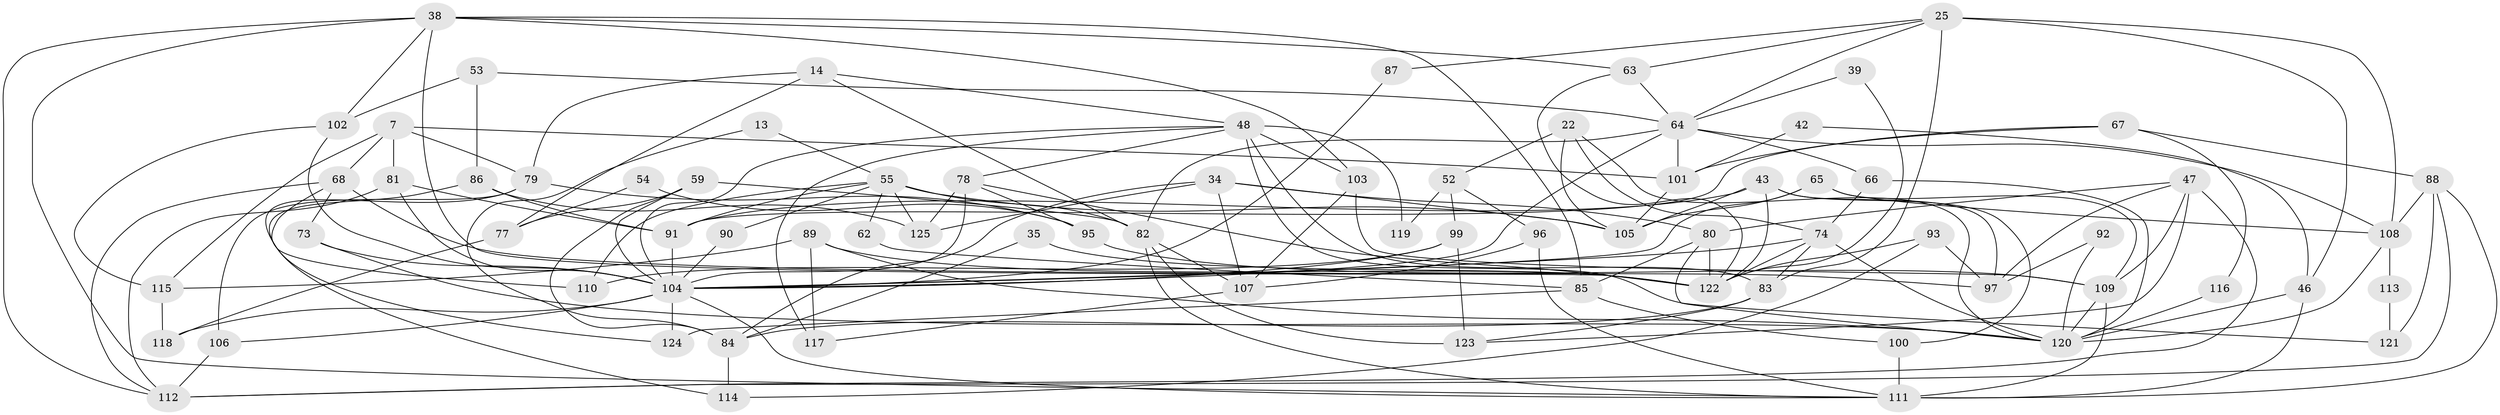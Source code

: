 // original degree distribution, {4: 0.304, 3: 0.288, 5: 0.16, 6: 0.104, 7: 0.032, 2: 0.104, 8: 0.008}
// Generated by graph-tools (version 1.1) at 2025/53/03/04/25 21:53:28]
// undirected, 75 vertices, 171 edges
graph export_dot {
graph [start="1"]
  node [color=gray90,style=filled];
  7;
  13;
  14;
  22;
  25 [super="+19"];
  34 [super="+5"];
  35;
  38 [super="+29"];
  39;
  42;
  43 [super="+37"];
  46;
  47;
  48 [super="+33"];
  52 [super="+26"];
  53;
  54;
  55 [super="+32"];
  59;
  62;
  63 [super="+41"];
  64 [super="+11+31+50"];
  65 [super="+23"];
  66;
  67;
  68 [super="+49"];
  73 [super="+9+15"];
  74 [super="+69+36"];
  77;
  78 [super="+2+4+75"];
  79;
  80 [super="+24"];
  81;
  82 [super="+60"];
  83 [super="+3"];
  84 [super="+56"];
  85;
  86;
  87;
  88;
  89;
  90;
  91 [super="+44+45"];
  92;
  93;
  95;
  96;
  97 [super="+27"];
  99;
  100;
  101;
  102 [super="+40"];
  103 [super="+76"];
  104 [super="+20+72"];
  105 [super="+98"];
  106;
  107;
  108 [super="+51"];
  109 [super="+12"];
  110;
  111 [super="+94"];
  112 [super="+57"];
  113;
  114;
  115 [super="+28"];
  116;
  117;
  118;
  119;
  120 [super="+71+61"];
  121;
  122 [super="+21+30"];
  123;
  124;
  125 [super="+58"];
  7 -- 68 [weight=2];
  7 -- 115;
  7 -- 79;
  7 -- 81;
  7 -- 101;
  13 -- 84;
  13 -- 55;
  14 -- 79;
  14 -- 82;
  14 -- 48;
  14 -- 77;
  22 -- 120 [weight=2];
  22 -- 52 [weight=2];
  22 -- 105;
  22 -- 74;
  25 -- 87;
  25 -- 83 [weight=2];
  25 -- 64;
  25 -- 46;
  25 -- 108;
  25 -- 63;
  34 -- 84;
  34 -- 105;
  34 -- 107;
  34 -- 125;
  34 -- 80;
  35 -- 84;
  35 -- 122;
  38 -- 103;
  38 -- 85;
  38 -- 122 [weight=2];
  38 -- 102 [weight=2];
  38 -- 63;
  38 -- 111;
  38 -- 112;
  39 -- 122;
  39 -- 64;
  42 -- 101;
  42 -- 46;
  43 -- 100;
  43 -- 97;
  43 -- 91 [weight=2];
  43 -- 105;
  43 -- 122;
  46 -- 111;
  46 -- 120;
  47 -- 123;
  47 -- 112;
  47 -- 80;
  47 -- 109;
  47 -- 97;
  48 -- 119;
  48 -- 83;
  48 -- 117;
  48 -- 103 [weight=2];
  48 -- 121;
  48 -- 78;
  48 -- 104;
  52 -- 99;
  52 -- 96;
  52 -- 119;
  53 -- 86;
  53 -- 64;
  53 -- 102;
  54 -- 77;
  54 -- 95;
  55 -- 105 [weight=2];
  55 -- 125 [weight=2];
  55 -- 110;
  55 -- 82 [weight=2];
  55 -- 90;
  55 -- 62;
  55 -- 91 [weight=2];
  59 -- 82;
  59 -- 77;
  59 -- 84 [weight=2];
  59 -- 104;
  62 -- 85;
  63 -- 64;
  63 -- 122;
  64 -- 104;
  64 -- 101;
  64 -- 82 [weight=2];
  64 -- 108 [weight=2];
  64 -- 66;
  65 -- 105 [weight=2];
  65 -- 109;
  65 -- 104;
  65 -- 108;
  66 -- 120;
  66 -- 74;
  67 -- 88;
  67 -- 101;
  67 -- 116;
  67 -- 91;
  68 -- 112;
  68 -- 110;
  68 -- 73;
  68 -- 97;
  73 -- 104 [weight=3];
  73 -- 120 [weight=2];
  74 -- 122 [weight=2];
  74 -- 104 [weight=2];
  74 -- 83;
  74 -- 120;
  77 -- 118;
  78 -- 122;
  78 -- 95;
  78 -- 104 [weight=2];
  78 -- 125 [weight=2];
  79 -- 114;
  79 -- 95;
  79 -- 106;
  80 -- 85;
  80 -- 120;
  80 -- 122;
  81 -- 112;
  81 -- 104;
  81 -- 91;
  82 -- 123;
  82 -- 107;
  82 -- 111;
  83 -- 84;
  83 -- 123;
  84 -- 114;
  85 -- 124;
  85 -- 100;
  86 -- 124;
  86 -- 91;
  86 -- 125;
  87 -- 104;
  88 -- 108;
  88 -- 112;
  88 -- 111;
  88 -- 121;
  89 -- 117;
  89 -- 115;
  89 -- 120;
  89 -- 122;
  90 -- 104;
  91 -- 104;
  92 -- 97;
  92 -- 120 [weight=2];
  93 -- 97;
  93 -- 122;
  93 -- 114;
  95 -- 109;
  96 -- 107;
  96 -- 111;
  99 -- 110;
  99 -- 123;
  99 -- 104;
  100 -- 111;
  101 -- 105;
  102 -- 104;
  102 -- 115;
  103 -- 107;
  103 -- 109;
  104 -- 118;
  104 -- 124 [weight=3];
  104 -- 111;
  104 -- 106;
  106 -- 112;
  107 -- 117;
  108 -- 113;
  108 -- 120 [weight=2];
  109 -- 120;
  109 -- 111 [weight=2];
  113 -- 121;
  115 -- 118;
  116 -- 120;
}
